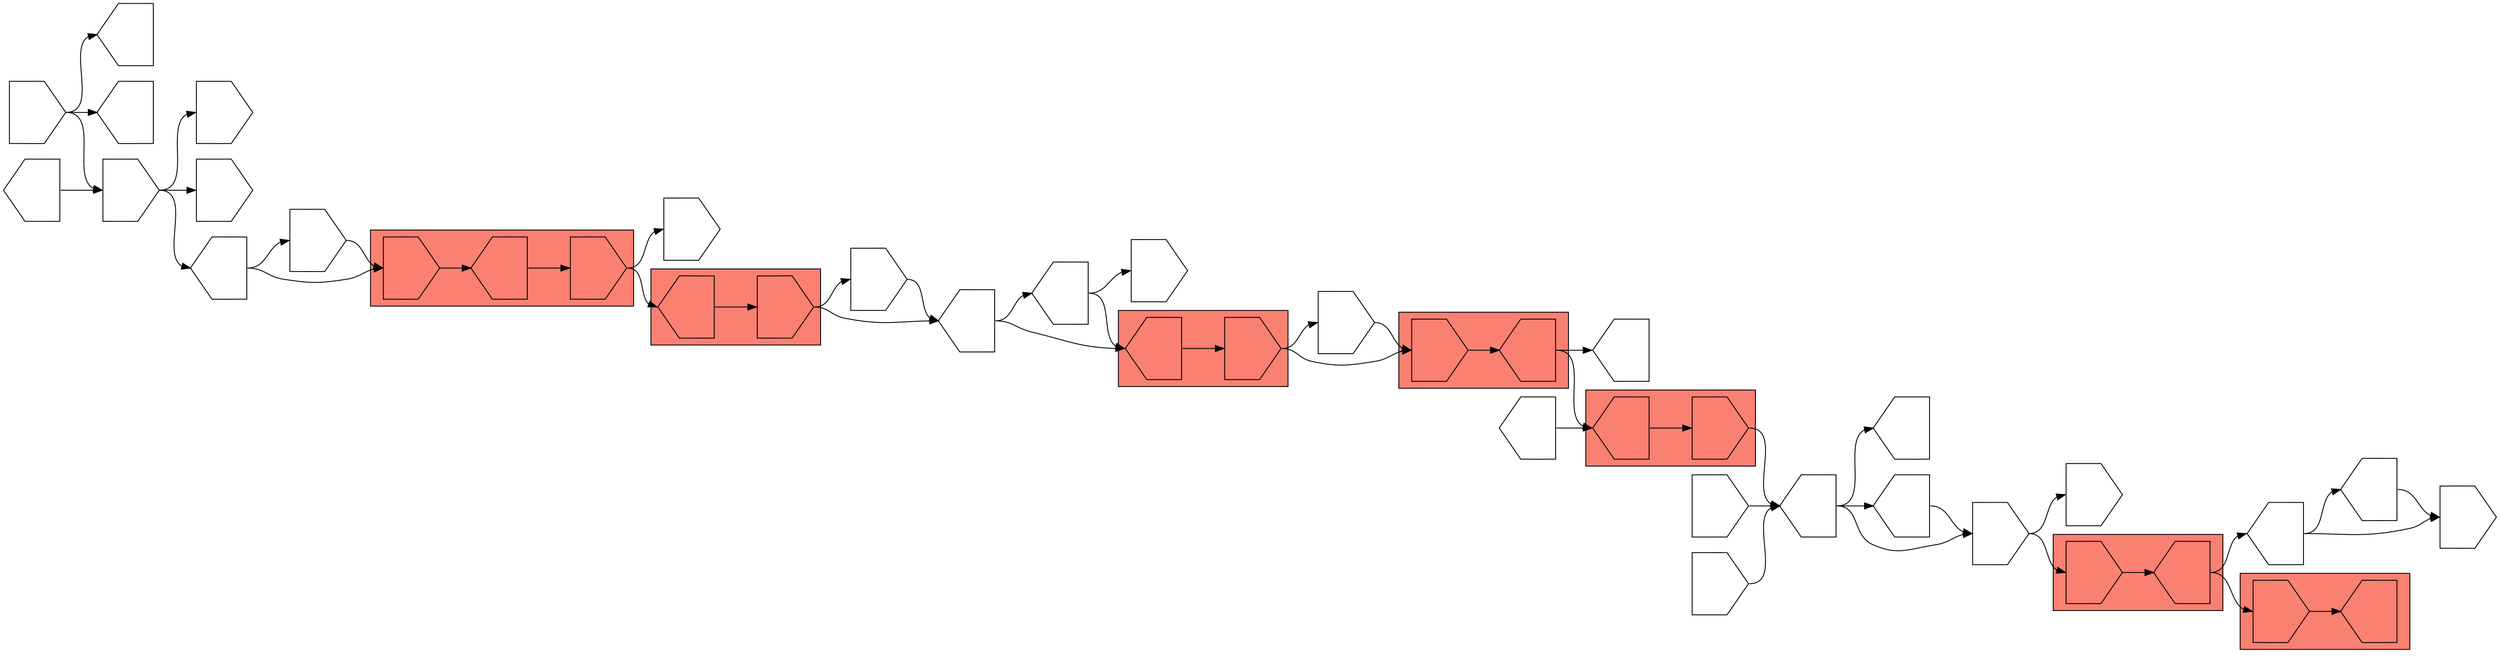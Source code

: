 digraph asm {
	rotate=90;
	edge [headport=n,tailport=s];
subgraph cluster_C13369_6682 {
	13369 [label="",height=1,width=1,shape=house];
	6682 [label="",height=1,width=1,shape=invhouse];
	style=filled;
	fillcolor=salmon;
}
subgraph cluster_C2678_4135 {
	2678 [label="",height=1,width=1,shape=invhouse];
	4135 [label="",height=1,width=1,shape=house];
	style=filled;
	fillcolor=salmon;
}
subgraph cluster_C4937_10253 {
	4937 [label="",height=1,width=1,shape=invhouse];
	10253 [label="",height=1,width=1,shape=house];
	style=filled;
	fillcolor=salmon;
}
subgraph cluster_C380_10319 {
	380 [label="",height=1,width=1,shape=invhouse];
	10319 [label="",height=1,width=1,shape=house];
	style=filled;
	fillcolor=salmon;
}
subgraph cluster_C9649_3576 {
	9649 [label="",height=1,width=1,shape=house];
	3576 [label="",height=1,width=1,shape=invhouse];
	style=filled;
	fillcolor=salmon;
}
subgraph cluster_C13164_2968 {
	13164 [label="",height=1,width=1,shape=house];
	2968 [label="",height=1,width=1,shape=invhouse];
	style=filled;
	fillcolor=salmon;
}
subgraph cluster_C6890_3801_2565 {
	6890 [label="",height=1,width=1,shape=invhouse];
	3801 [label="",height=1,width=1,shape=house];
	2565 [label="",height=1,width=1,shape=invhouse];
	style=filled;
	fillcolor=salmon;
}
	1218 [label="",height=1,width=1,shape=house];
	41 [label="",height=1,width=1,shape=invhouse];
	4971 [label="",height=1,width=1,shape=house];
	7262 [label="",height=1,width=1,shape=invhouse];
	19998 [label="",height=1,width=1,shape=house];
	13908 [label="",height=1,width=1,shape=invhouse];
	15514 [label="",height=1,width=1,shape=house];
	15075 [label="",height=1,width=1,shape=house];
	7937 [label="",height=1,width=1,shape=invhouse];
	8791 [label="",height=1,width=1,shape=invhouse];
	13391 [label="",height=1,width=1,shape=house];
	11097 [label="",height=1,width=1,shape=invhouse];
	4438 [label="",height=1,width=1,shape=house];
	14515 [label="",height=1,width=1,shape=house];
	10694 [label="",height=1,width=1,shape=invhouse];
	8183 [label="",height=1,width=1,shape=invhouse];
	16204 [label="",height=1,width=1,shape=invhouse];
	17192 [label="",height=1,width=1,shape=invhouse];
	19911 [label="",height=1,width=1,shape=house];
	19691 [label="",height=1,width=1,shape=invhouse];
	2435 [label="",height=1,width=1,shape=invhouse];
	9160 [label="",height=1,width=1,shape=invhouse];
	2989 [label="",height=1,width=1,shape=invhouse];
	1800 [label="",height=1,width=1,shape=house];
	17545 [label="",height=1,width=1,shape=house];
	12864 [label="",height=1,width=1,shape=house];
	15125 [label="",height=1,width=1,shape=house];
	13369 -> 6682
	6682 -> 1218
	1218 -> 41
	1218 -> 15075
	1218 -> 15514
	41 -> 2678
	41 -> 13908
	2678 -> 4135
	4135 -> 4937
	4135 -> 4971
	4937 -> 10253
	4971 -> 7262
	4971 -> 19998
	19998 -> 7262
	15514 -> 41
	7937 -> 1218
	8791 -> 1218
	10319 -> 13369
	10319 -> 13391
	380 -> 10319
	3576 -> 380
	3576 -> 11097
	11097 -> 380
	9649 -> 3576
	4438 -> 9649
	4438 -> 14515
	14515 -> 9649
	14515 -> 10694
	2968 -> 4438
	2968 -> 8183
	8183 -> 4438
	13164 -> 2968
	2565 -> 13164
	2565 -> 16204
	3801 -> 2565
	6890 -> 3801
	17192 -> 6890
	19911 -> 6890
	19911 -> 17192
	19691 -> 2435
	19691 -> 9160
	19691 -> 19911
	2989 -> 1800
	2989 -> 17545
	2989 -> 19691
	12864 -> 19691
	15125 -> 13369
}